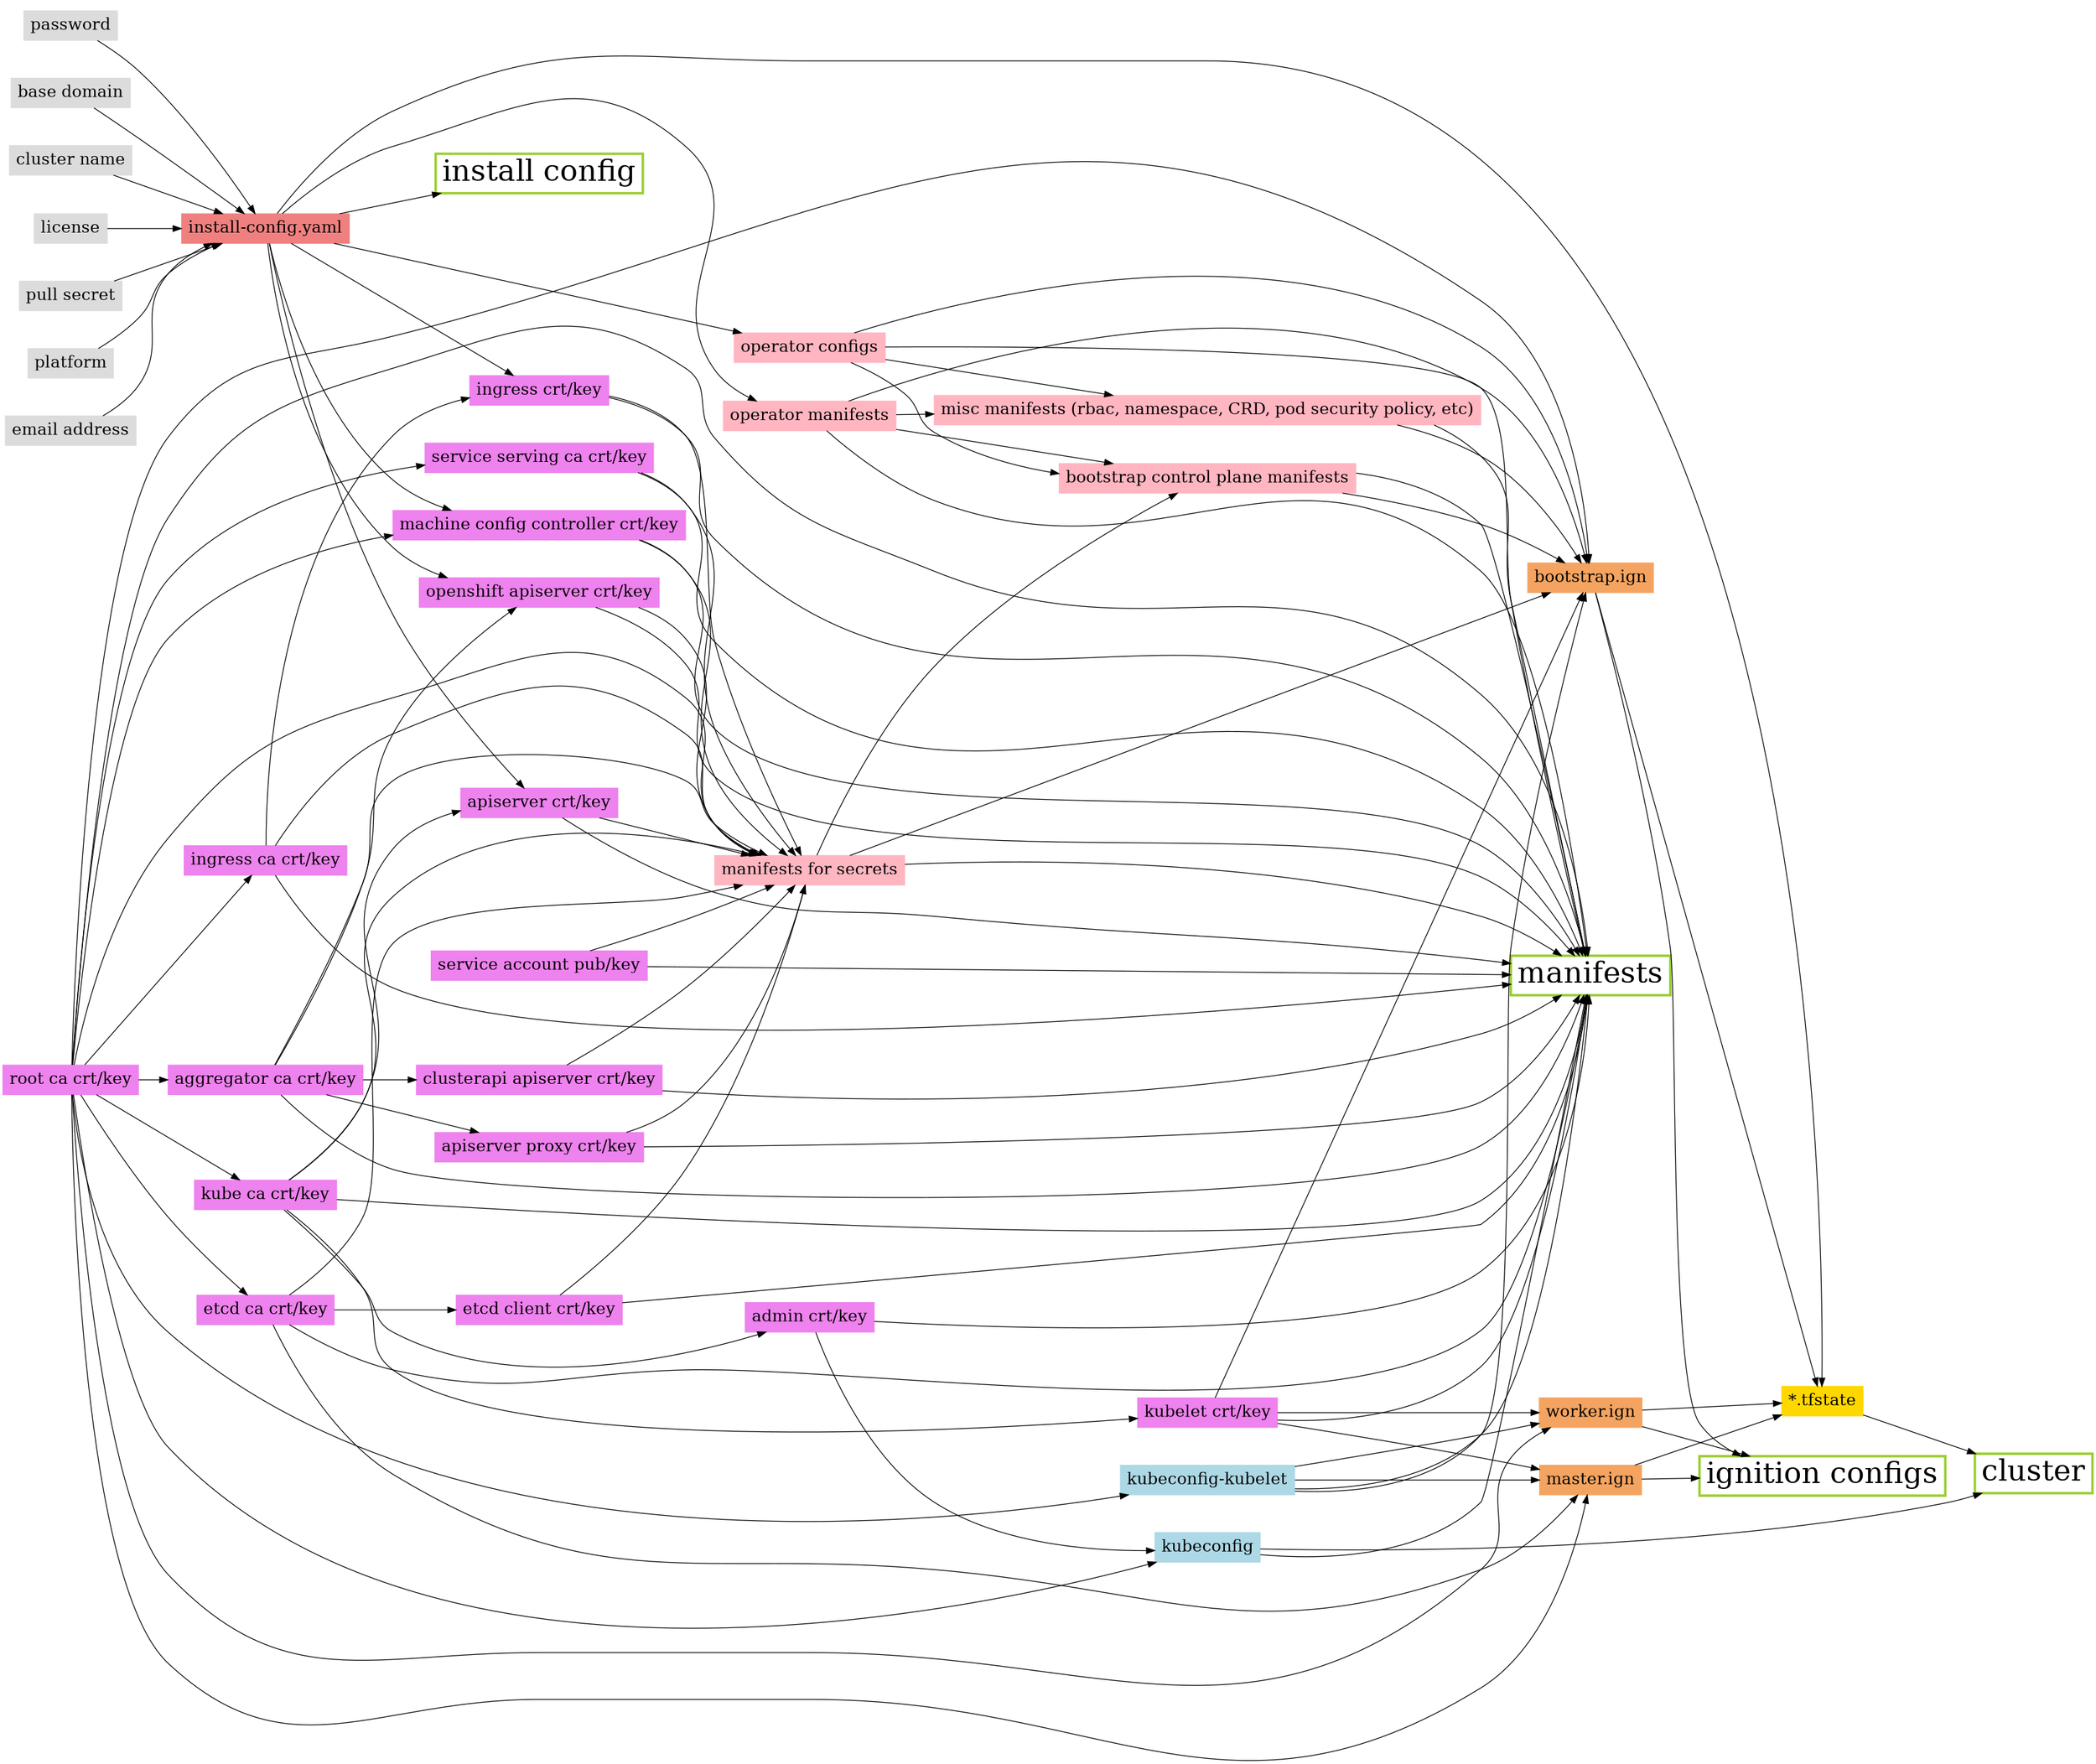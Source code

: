 strict digraph resource {
  rankdir=LR;
  size="24,18"; ratio=fill; node[fontsize=20];
  compound=true;
  node [shape=rectangle];

  // Targets.
  {
    node [shape=box,fontsize=36,style=filled,fillcolor=white,color=yellowgreen,penwidth=3];
    install_cfg [label="install config"];
    manifests [label="manifests"];
    ignition_configs [label="ignition configs"];
    cluster [label="cluster"];
  }

  // User inputs.
  {
    node [shape=rectangle,style=filled,color=gainsboro];
    base_domain [label="base domain"];
    cluster_name [label="cluster name"];
    license [label="license"];
    pull_secret [label="pull secret"];
    platform [label="platform"];
    email_address [label="email address"];
    password [label="password"];
  }

  // Install config.
  {
    node [style=filled,color=lightcoral];
    install_config [label="install-config.yaml"];
  }

  // TLS assets
  {
    node [style=filled,color=violet];
    admin_bundle [label="admin crt/key"];
    aggregator_ca_bundle [label="aggregator ca crt/key"];
    apiserver_bundle [label="apiserver crt/key"];
    apiserver_proxy_bundle [label="apiserver proxy crt/key"];
    clusterapi_apiserver_bundle [label="clusterapi apiserver crt/key"];
    etcd_ca_bundle [label="etcd ca crt/key"];
    etcd_client_bundle [label="etcd client crt/key"];
    ingress_ca_bundle [label="ingress ca crt/key"];
    ingress_bundle [label="ingress crt/key"];
    kube_ca_bundle [label="kube ca crt/key"];
    kubelet_bundle [label="kubelet crt/key"];
    openshift_apiserver_bundle [label="openshift apiserver crt/key"];
    root_ca_bundle [label="root ca crt/key"];
    service_account_bundle [label="service account pub/key"];
    service_serving_ca_bundle [label="service serving ca crt/key"];
    mcc_bundle [label="machine config controller crt/key"];
  }

  // Operator assets
  {
    node [style=filled,color=lightpink];
    operator_configs [label="operator configs"];
    operator_manifests [label="operator manifests"];
  }

  // Cluster assets
  {
    node [style=filled,color=lightpink];
    bootstrap_control_plane [label="bootstrap control plane manifests"];
    misc_manifests [label="misc manifests (rbac, namespace, CRD, pod security policy, etc)"];
    secret_manifests [label="manifests for secrets"];
  }

  // Ignition files
  {
    node [style=filled,color=sandybrown];
    bootstrap_ignition [label="bootstrap.ign"];
    master_ignition [label="master.ign"];
    worker_ignition [label="worker.ign"];
  }

  // Kubeconfigs
  {
    node [style=filled,color=lightblue];
    kubelet_kubeconfig [label="kubeconfig-kubelet"];
    kubeconfig [label="kubeconfig"];
  }


  // Output after cluster launch
  {
    node [style=filled,color=gold];
    terraform_state [label="*.tfstate"];
  }

  // Dependencies
  password -> install_config;
  platform -> install_config;
  email_address -> install_config;
  pull_secret -> install_config;
  license -> install_config;
  cluster_name -> install_config;
  base_domain -> install_config;

  install_config -> operator_manifests;
  install_config -> operator_configs;

  root_ca_bundle -> kube_ca_bundle;
  root_ca_bundle -> etcd_ca_bundle;
  root_ca_bundle -> aggregator_ca_bundle;
  root_ca_bundle -> service_serving_ca_bundle;
  root_ca_bundle -> ingress_ca_bundle;
  root_ca_bundle -> mcc_bundle;
  install_config -> mcc_bundle;

  root_ca_bundle -> kubeconfig;
  root_ca_bundle -> kubelet_kubeconfig;
  root_ca_bundle -> secret_manifests;
  root_ca_bundle -> bootstrap_ignition;
  root_ca_bundle -> master_ignition;
  root_ca_bundle -> worker_ignition;

  etcd_ca_bundle -> etcd_client_bundle;
  etcd_ca_bundle -> secret_manifests;
  etcd_ca_bundle -> master_ignition;

  kube_ca_bundle -> admin_bundle;
  kube_ca_bundle -> apiserver_bundle;
  install_config -> apiserver_bundle;
  kube_ca_bundle -> kubelet_bundle;
  kube_ca_bundle -> secret_manifests;

  ingress_ca_bundle -> ingress_bundle;
  install_config -> ingress_bundle;
  ingress_ca_bundle -> secret_manifests;
  
  aggregator_ca_bundle -> openshift_apiserver_bundle;
  install_config -> openshift_apiserver_bundle;
  aggregator_ca_bundle -> apiserver_proxy_bundle;
  aggregator_ca_bundle -> clusterapi_apiserver_bundle;
  aggregator_ca_bundle -> secret_manifests;

  admin_bundle -> kubeconfig;

  apiserver_bundle -> secret_manifests;

  apiserver_proxy_bundle -> secret_manifests;

  clusterapi_apiserver_bundle -> secret_manifests;

  etcd_client_bundle -> secret_manifests;

  kubelet_bundle -> bootstrap_ignition;
  kubelet_bundle -> master_ignition;
  kubelet_bundle -> worker_ignition;

  ingress_bundle -> secret_manifests;

  openshift_apiserver_bundle -> secret_manifests;

  service_account_bundle -> secret_manifests;

  service_serving_ca_bundle -> secret_manifests;

  mcc_bundle -> secret_manifests;

  operator_configs -> bootstrap_control_plane;
  operator_manifests -> bootstrap_control_plane;
  secret_manifests -> bootstrap_control_plane;
  operator_configs -> misc_manifests;
  operator_manifests -> misc_manifests;
  
  operator_configs -> bootstrap_ignition;
  operator_manifests -> bootstrap_ignition;

  bootstrap_control_plane -> bootstrap_ignition;
  secret_manifests -> bootstrap_ignition;
  misc_manifests -> bootstrap_ignition;

  kubelet_kubeconfig -> bootstrap_ignition;
  kubelet_kubeconfig -> master_ignition;
  kubelet_kubeconfig -> worker_ignition;

  bootstrap_ignition -> terraform_state;
  master_ignition -> terraform_state;
  worker_ignition -> terraform_state;

  // Targets
  install_config -> install_cfg;
  install_config -> terraform_state;

  admin_bundle -> manifests;
  aggregator_ca_bundle -> manifests;
  apiserver_bundle -> manifests;
  apiserver_proxy_bundle -> manifests;
  clusterapi_apiserver_bundle -> manifests;
  etcd_ca_bundle -> manifests;
  etcd_client_bundle -> manifests;
  ingress_ca_bundle -> manifests;
  ingress_bundle -> manifests;
  kube_ca_bundle -> manifests;
  kubelet_bundle -> manifests;
  openshift_apiserver_bundle -> manifests;
  root_ca_bundle -> manifests;
  service_account_bundle -> manifests;
  service_serving_ca_bundle -> manifests;
  mcc_bundle -> manifests;
  
  operator_configs -> manifests;
  operator_manifests -> manifests;

  bootstrap_control_plane -> manifests;
  secret_manifests -> manifests;
  misc_manifests -> manifests;

  kubelet_kubeconfig -> manifests;
  kubeconfig -> manifests;
  kubeconfig -> cluster;

  bootstrap_ignition -> ignition_configs;
  master_ignition -> ignition_configs;
  worker_ignition -> ignition_configs;

  terraform_state -> cluster;  
}

